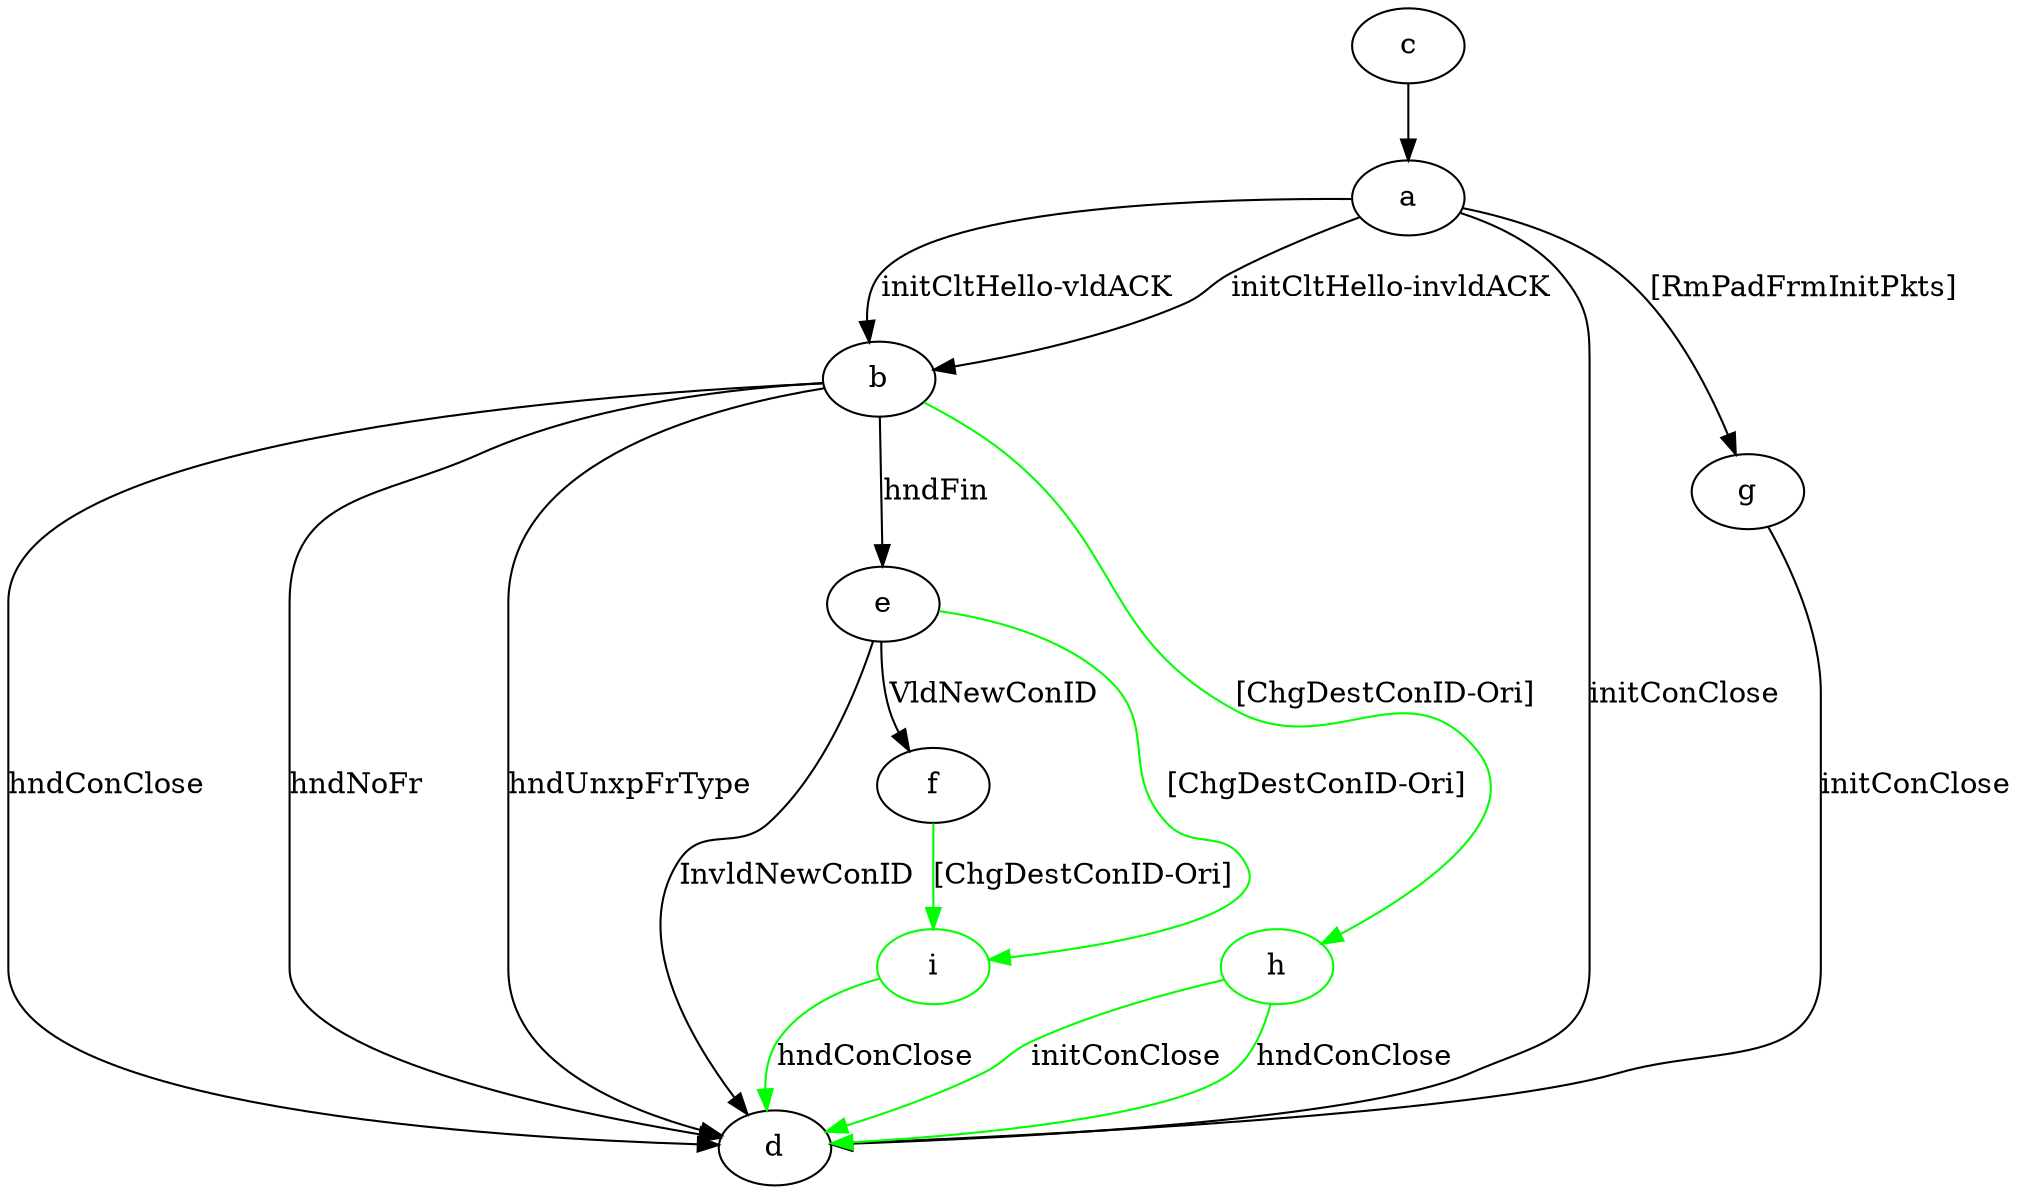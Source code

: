 digraph "" {
	a -> b	[key=0,
		label="initCltHello-vldACK "];
	a -> b	[key=1,
		label="initCltHello-invldACK "];
	a -> d	[key=0,
		label="initConClose "];
	a -> g	[key=0,
		label="[RmPadFrmInitPkts] "];
	b -> d	[key=0,
		label="hndConClose "];
	b -> d	[key=1,
		label="hndNoFr "];
	b -> d	[key=2,
		label="hndUnxpFrType "];
	b -> e	[key=0,
		label="hndFin "];
	h	[color=green];
	b -> h	[key=0,
		color=green,
		label="[ChgDestConID-Ori] "];
	c -> a	[key=0];
	e -> d	[key=0,
		label="InvldNewConID "];
	e -> f	[key=0,
		label="VldNewConID "];
	i	[color=green];
	e -> i	[key=0,
		color=green,
		label="[ChgDestConID-Ori] "];
	f -> i	[key=0,
		color=green,
		label="[ChgDestConID-Ori] "];
	g -> d	[key=0,
		label="initConClose "];
	h -> d	[key=0,
		color=green,
		label="initConClose "];
	h -> d	[key=1,
		color=green,
		label="hndConClose "];
	i -> d	[key=0,
		color=green,
		label="hndConClose "];
}
